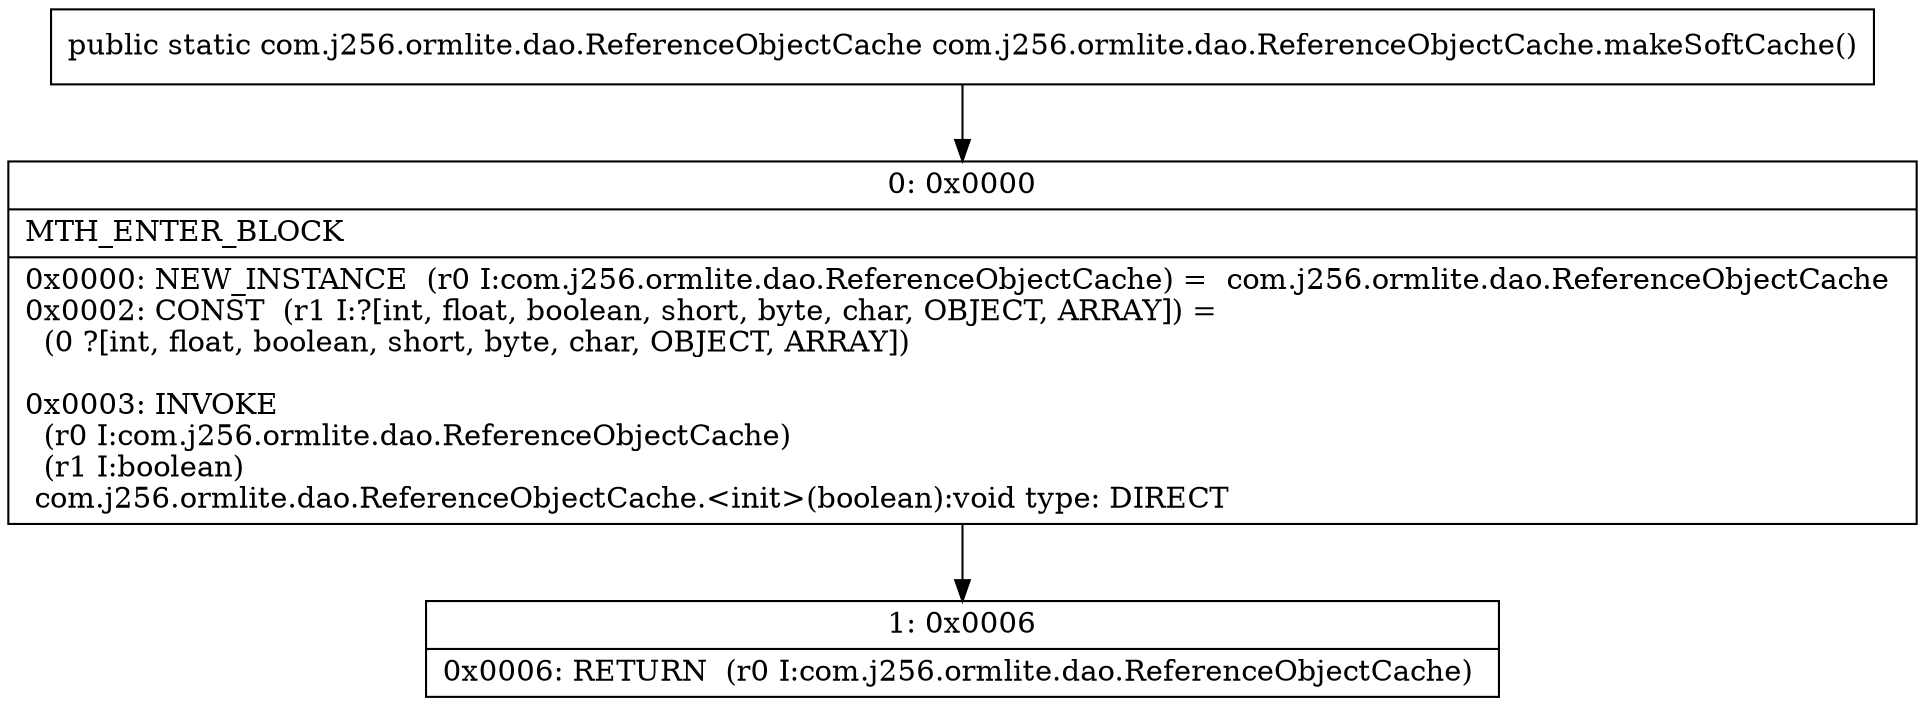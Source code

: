 digraph "CFG forcom.j256.ormlite.dao.ReferenceObjectCache.makeSoftCache()Lcom\/j256\/ormlite\/dao\/ReferenceObjectCache;" {
Node_0 [shape=record,label="{0\:\ 0x0000|MTH_ENTER_BLOCK\l|0x0000: NEW_INSTANCE  (r0 I:com.j256.ormlite.dao.ReferenceObjectCache) =  com.j256.ormlite.dao.ReferenceObjectCache \l0x0002: CONST  (r1 I:?[int, float, boolean, short, byte, char, OBJECT, ARRAY]) = \l  (0 ?[int, float, boolean, short, byte, char, OBJECT, ARRAY])\l \l0x0003: INVOKE  \l  (r0 I:com.j256.ormlite.dao.ReferenceObjectCache)\l  (r1 I:boolean)\l com.j256.ormlite.dao.ReferenceObjectCache.\<init\>(boolean):void type: DIRECT \l}"];
Node_1 [shape=record,label="{1\:\ 0x0006|0x0006: RETURN  (r0 I:com.j256.ormlite.dao.ReferenceObjectCache) \l}"];
MethodNode[shape=record,label="{public static com.j256.ormlite.dao.ReferenceObjectCache com.j256.ormlite.dao.ReferenceObjectCache.makeSoftCache() }"];
MethodNode -> Node_0;
Node_0 -> Node_1;
}

